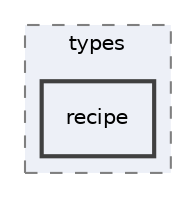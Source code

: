 digraph "recipe"
{
 // INTERACTIVE_SVG=YES
 // LATEX_PDF_SIZE
  edge [fontname="Helvetica",fontsize="10",labelfontname="Helvetica",labelfontsize="10"];
  node [fontname="Helvetica",fontsize="10",shape=record];
  compound=true
  subgraph clusterdir_55bc17615453bf062ec3fe223a89c893 {
    graph [ bgcolor="#edf0f7", pencolor="grey50", style="filled,dashed,", label="types", fontname="Helvetica", fontsize="10", URL="dir_55bc17615453bf062ec3fe223a89c893.html"]
  dir_2e88ceff4c451bc74c8d7afdd5e58460 [shape=box, label="recipe", style="filled,bold,", fillcolor="#edf0f7", color="grey25", URL="dir_2e88ceff4c451bc74c8d7afdd5e58460.html"];
  }
}
